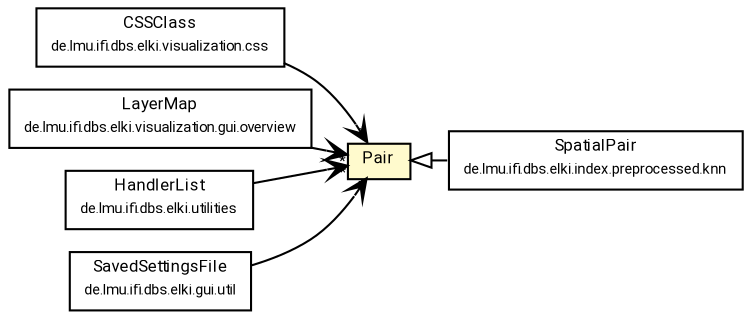 #!/usr/local/bin/dot
#
# Class diagram 
# Generated by UMLGraph version R5_7_2-60-g0e99a6 (http://www.spinellis.gr/umlgraph/)
#

digraph G {
	graph [fontnames="svg"]
	edge [fontname="Roboto",fontsize=7,labelfontname="Roboto",labelfontsize=7,color="black"];
	node [fontname="Roboto",fontcolor="black",fontsize=8,shape=plaintext,margin=0,width=0,height=0];
	nodesep=0.15;
	ranksep=0.25;
	rankdir=LR;
	// de.lmu.ifi.dbs.elki.visualization.css.CSSClass
	c7944830 [label=<<table title="de.lmu.ifi.dbs.elki.visualization.css.CSSClass" border="0" cellborder="1" cellspacing="0" cellpadding="2" href="../../visualization/css/CSSClass.html" target="_parent">
		<tr><td><table border="0" cellspacing="0" cellpadding="1">
		<tr><td align="center" balign="center"> <font face="Roboto">CSSClass</font> </td></tr>
		<tr><td align="center" balign="center"> <font face="Roboto" point-size="7.0">de.lmu.ifi.dbs.elki.visualization.css</font> </td></tr>
		</table></td></tr>
		</table>>, URL="../../visualization/css/CSSClass.html"];
	// de.lmu.ifi.dbs.elki.visualization.gui.overview.LayerMap
	c7944880 [label=<<table title="de.lmu.ifi.dbs.elki.visualization.gui.overview.LayerMap" border="0" cellborder="1" cellspacing="0" cellpadding="2" href="../../visualization/gui/overview/LayerMap.html" target="_parent">
		<tr><td><table border="0" cellspacing="0" cellpadding="1">
		<tr><td align="center" balign="center"> <font face="Roboto">LayerMap</font> </td></tr>
		<tr><td align="center" balign="center"> <font face="Roboto" point-size="7.0">de.lmu.ifi.dbs.elki.visualization.gui.overview</font> </td></tr>
		</table></td></tr>
		</table>>, URL="../../visualization/gui/overview/LayerMap.html"];
	// de.lmu.ifi.dbs.elki.utilities.HandlerList<H>
	c7945581 [label=<<table title="de.lmu.ifi.dbs.elki.utilities.HandlerList" border="0" cellborder="1" cellspacing="0" cellpadding="2" href="../HandlerList.html" target="_parent">
		<tr><td><table border="0" cellspacing="0" cellpadding="1">
		<tr><td align="center" balign="center"> <font face="Roboto">HandlerList</font> </td></tr>
		<tr><td align="center" balign="center"> <font face="Roboto" point-size="7.0">de.lmu.ifi.dbs.elki.utilities</font> </td></tr>
		</table></td></tr>
		</table>>, URL="../HandlerList.html"];
	// de.lmu.ifi.dbs.elki.utilities.pairs.Pair<FIRST, SECOND>
	c7946607 [label=<<table title="de.lmu.ifi.dbs.elki.utilities.pairs.Pair" border="0" cellborder="1" cellspacing="0" cellpadding="2" bgcolor="lemonChiffon" href="Pair.html" target="_parent">
		<tr><td><table border="0" cellspacing="0" cellpadding="1">
		<tr><td align="center" balign="center"> <font face="Roboto">Pair</font> </td></tr>
		</table></td></tr>
		</table>>, URL="Pair.html"];
	// de.lmu.ifi.dbs.elki.gui.util.SavedSettingsFile
	c7946884 [label=<<table title="de.lmu.ifi.dbs.elki.gui.util.SavedSettingsFile" border="0" cellborder="1" cellspacing="0" cellpadding="2" href="../../gui/util/SavedSettingsFile.html" target="_parent">
		<tr><td><table border="0" cellspacing="0" cellpadding="1">
		<tr><td align="center" balign="center"> <font face="Roboto">SavedSettingsFile</font> </td></tr>
		<tr><td align="center" balign="center"> <font face="Roboto" point-size="7.0">de.lmu.ifi.dbs.elki.gui.util</font> </td></tr>
		</table></td></tr>
		</table>>, URL="../../gui/util/SavedSettingsFile.html"];
	// de.lmu.ifi.dbs.elki.index.preprocessed.knn.SpatialPair<K, V extends de.lmu.ifi.dbs.elki.data.spatial.SpatialComparable>
	c7947037 [label=<<table title="de.lmu.ifi.dbs.elki.index.preprocessed.knn.SpatialPair" border="0" cellborder="1" cellspacing="0" cellpadding="2" href="../../index/preprocessed/knn/SpatialPair.html" target="_parent">
		<tr><td><table border="0" cellspacing="0" cellpadding="1">
		<tr><td align="center" balign="center"> <font face="Roboto">SpatialPair</font> </td></tr>
		<tr><td align="center" balign="center"> <font face="Roboto" point-size="7.0">de.lmu.ifi.dbs.elki.index.preprocessed.knn</font> </td></tr>
		</table></td></tr>
		</table>>, URL="../../index/preprocessed/knn/SpatialPair.html"];
	// de.lmu.ifi.dbs.elki.index.preprocessed.knn.SpatialPair<K, V extends de.lmu.ifi.dbs.elki.data.spatial.SpatialComparable> extends de.lmu.ifi.dbs.elki.utilities.pairs.Pair<FIRST, SECOND>
	c7946607 -> c7947037 [arrowtail=empty,dir=back,weight=10];
	// de.lmu.ifi.dbs.elki.visualization.css.CSSClass navassoc de.lmu.ifi.dbs.elki.utilities.pairs.Pair<FIRST, SECOND>
	c7944830 -> c7946607 [arrowhead=open,weight=1,headlabel="*"];
	// de.lmu.ifi.dbs.elki.visualization.gui.overview.LayerMap navassoc de.lmu.ifi.dbs.elki.utilities.pairs.Pair<FIRST, SECOND>
	c7944880 -> c7946607 [arrowhead=open,weight=1,headlabel="*"];
	// de.lmu.ifi.dbs.elki.utilities.HandlerList<H> navassoc de.lmu.ifi.dbs.elki.utilities.pairs.Pair<FIRST, SECOND>
	c7945581 -> c7946607 [arrowhead=open,weight=1,headlabel="*"];
	// de.lmu.ifi.dbs.elki.gui.util.SavedSettingsFile navassoc de.lmu.ifi.dbs.elki.utilities.pairs.Pair<FIRST, SECOND>
	c7946884 -> c7946607 [arrowhead=open,weight=1,headlabel="*"];
}


